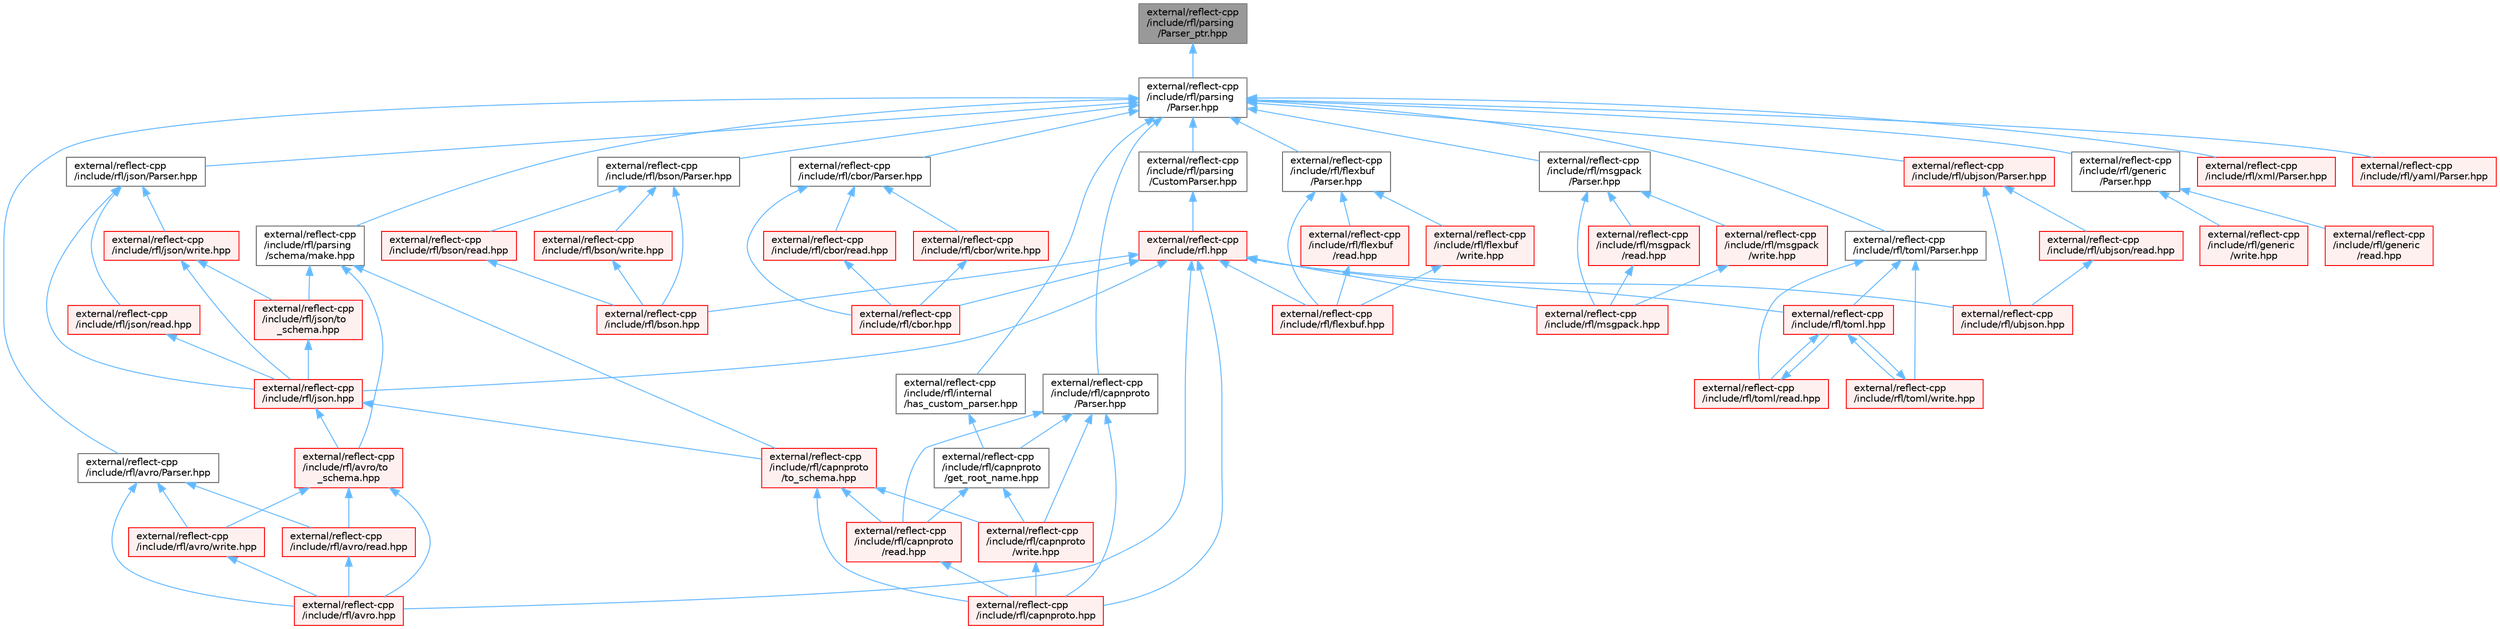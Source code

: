 digraph "external/reflect-cpp/include/rfl/parsing/Parser_ptr.hpp"
{
 // LATEX_PDF_SIZE
  bgcolor="transparent";
  edge [fontname=Helvetica,fontsize=10,labelfontname=Helvetica,labelfontsize=10];
  node [fontname=Helvetica,fontsize=10,shape=box,height=0.2,width=0.4];
  Node1 [id="Node000001",label="external/reflect-cpp\l/include/rfl/parsing\l/Parser_ptr.hpp",height=0.2,width=0.4,color="gray40", fillcolor="grey60", style="filled", fontcolor="black",tooltip=" "];
  Node1 -> Node2 [id="edge1_Node000001_Node000002",dir="back",color="steelblue1",style="solid",tooltip=" "];
  Node2 [id="Node000002",label="external/reflect-cpp\l/include/rfl/parsing\l/Parser.hpp",height=0.2,width=0.4,color="grey40", fillcolor="white", style="filled",URL="$parsing_2_parser_8hpp.html",tooltip=" "];
  Node2 -> Node3 [id="edge2_Node000002_Node000003",dir="back",color="steelblue1",style="solid",tooltip=" "];
  Node3 [id="Node000003",label="external/reflect-cpp\l/include/rfl/avro/Parser.hpp",height=0.2,width=0.4,color="grey40", fillcolor="white", style="filled",URL="$avro_2_parser_8hpp.html",tooltip=" "];
  Node3 -> Node4 [id="edge3_Node000003_Node000004",dir="back",color="steelblue1",style="solid",tooltip=" "];
  Node4 [id="Node000004",label="external/reflect-cpp\l/include/rfl/avro.hpp",height=0.2,width=0.4,color="red", fillcolor="#FFF0F0", style="filled",URL="$avro_8hpp.html",tooltip=" "];
  Node3 -> Node58 [id="edge4_Node000003_Node000058",dir="back",color="steelblue1",style="solid",tooltip=" "];
  Node58 [id="Node000058",label="external/reflect-cpp\l/include/rfl/avro/read.hpp",height=0.2,width=0.4,color="red", fillcolor="#FFF0F0", style="filled",URL="$avro_2read_8hpp.html",tooltip=" "];
  Node58 -> Node4 [id="edge5_Node000058_Node000004",dir="back",color="steelblue1",style="solid",tooltip=" "];
  Node3 -> Node60 [id="edge6_Node000003_Node000060",dir="back",color="steelblue1",style="solid",tooltip=" "];
  Node60 [id="Node000060",label="external/reflect-cpp\l/include/rfl/avro/write.hpp",height=0.2,width=0.4,color="red", fillcolor="#FFF0F0", style="filled",URL="$avro_2write_8hpp.html",tooltip=" "];
  Node60 -> Node4 [id="edge7_Node000060_Node000004",dir="back",color="steelblue1",style="solid",tooltip=" "];
  Node2 -> Node62 [id="edge8_Node000002_Node000062",dir="back",color="steelblue1",style="solid",tooltip=" "];
  Node62 [id="Node000062",label="external/reflect-cpp\l/include/rfl/bson/Parser.hpp",height=0.2,width=0.4,color="grey40", fillcolor="white", style="filled",URL="$bson_2_parser_8hpp.html",tooltip=" "];
  Node62 -> Node63 [id="edge9_Node000062_Node000063",dir="back",color="steelblue1",style="solid",tooltip=" "];
  Node63 [id="Node000063",label="external/reflect-cpp\l/include/rfl/bson.hpp",height=0.2,width=0.4,color="red", fillcolor="#FFF0F0", style="filled",URL="$bson_8hpp.html",tooltip=" "];
  Node62 -> Node103 [id="edge10_Node000062_Node000103",dir="back",color="steelblue1",style="solid",tooltip=" "];
  Node103 [id="Node000103",label="external/reflect-cpp\l/include/rfl/bson/read.hpp",height=0.2,width=0.4,color="red", fillcolor="#FFF0F0", style="filled",URL="$bson_2read_8hpp.html",tooltip=" "];
  Node103 -> Node63 [id="edge11_Node000103_Node000063",dir="back",color="steelblue1",style="solid",tooltip=" "];
  Node62 -> Node105 [id="edge12_Node000062_Node000105",dir="back",color="steelblue1",style="solid",tooltip=" "];
  Node105 [id="Node000105",label="external/reflect-cpp\l/include/rfl/bson/write.hpp",height=0.2,width=0.4,color="red", fillcolor="#FFF0F0", style="filled",URL="$bson_2write_8hpp.html",tooltip=" "];
  Node105 -> Node63 [id="edge13_Node000105_Node000063",dir="back",color="steelblue1",style="solid",tooltip=" "];
  Node2 -> Node107 [id="edge14_Node000002_Node000107",dir="back",color="steelblue1",style="solid",tooltip=" "];
  Node107 [id="Node000107",label="external/reflect-cpp\l/include/rfl/capnproto\l/Parser.hpp",height=0.2,width=0.4,color="grey40", fillcolor="white", style="filled",URL="$capnproto_2_parser_8hpp.html",tooltip=" "];
  Node107 -> Node108 [id="edge15_Node000107_Node000108",dir="back",color="steelblue1",style="solid",tooltip=" "];
  Node108 [id="Node000108",label="external/reflect-cpp\l/include/rfl/capnproto.hpp",height=0.2,width=0.4,color="red", fillcolor="#FFF0F0", style="filled",URL="$capnproto_8hpp.html",tooltip=" "];
  Node107 -> Node155 [id="edge16_Node000107_Node000155",dir="back",color="steelblue1",style="solid",tooltip=" "];
  Node155 [id="Node000155",label="external/reflect-cpp\l/include/rfl/capnproto\l/get_root_name.hpp",height=0.2,width=0.4,color="grey40", fillcolor="white", style="filled",URL="$get__root__name_8hpp.html",tooltip=" "];
  Node155 -> Node156 [id="edge17_Node000155_Node000156",dir="back",color="steelblue1",style="solid",tooltip=" "];
  Node156 [id="Node000156",label="external/reflect-cpp\l/include/rfl/capnproto\l/read.hpp",height=0.2,width=0.4,color="red", fillcolor="#FFF0F0", style="filled",URL="$capnproto_2read_8hpp.html",tooltip=" "];
  Node156 -> Node108 [id="edge18_Node000156_Node000108",dir="back",color="steelblue1",style="solid",tooltip=" "];
  Node155 -> Node158 [id="edge19_Node000155_Node000158",dir="back",color="steelblue1",style="solid",tooltip=" "];
  Node158 [id="Node000158",label="external/reflect-cpp\l/include/rfl/capnproto\l/write.hpp",height=0.2,width=0.4,color="red", fillcolor="#FFF0F0", style="filled",URL="$capnproto_2write_8hpp.html",tooltip=" "];
  Node158 -> Node108 [id="edge20_Node000158_Node000108",dir="back",color="steelblue1",style="solid",tooltip=" "];
  Node107 -> Node156 [id="edge21_Node000107_Node000156",dir="back",color="steelblue1",style="solid",tooltip=" "];
  Node107 -> Node158 [id="edge22_Node000107_Node000158",dir="back",color="steelblue1",style="solid",tooltip=" "];
  Node2 -> Node160 [id="edge23_Node000002_Node000160",dir="back",color="steelblue1",style="solid",tooltip=" "];
  Node160 [id="Node000160",label="external/reflect-cpp\l/include/rfl/cbor/Parser.hpp",height=0.2,width=0.4,color="grey40", fillcolor="white", style="filled",URL="$cbor_2_parser_8hpp.html",tooltip=" "];
  Node160 -> Node161 [id="edge24_Node000160_Node000161",dir="back",color="steelblue1",style="solid",tooltip=" "];
  Node161 [id="Node000161",label="external/reflect-cpp\l/include/rfl/cbor.hpp",height=0.2,width=0.4,color="red", fillcolor="#FFF0F0", style="filled",URL="$cbor_8hpp.html",tooltip=" "];
  Node160 -> Node202 [id="edge25_Node000160_Node000202",dir="back",color="steelblue1",style="solid",tooltip=" "];
  Node202 [id="Node000202",label="external/reflect-cpp\l/include/rfl/cbor/read.hpp",height=0.2,width=0.4,color="red", fillcolor="#FFF0F0", style="filled",URL="$cbor_2read_8hpp.html",tooltip=" "];
  Node202 -> Node161 [id="edge26_Node000202_Node000161",dir="back",color="steelblue1",style="solid",tooltip=" "];
  Node160 -> Node204 [id="edge27_Node000160_Node000204",dir="back",color="steelblue1",style="solid",tooltip=" "];
  Node204 [id="Node000204",label="external/reflect-cpp\l/include/rfl/cbor/write.hpp",height=0.2,width=0.4,color="red", fillcolor="#FFF0F0", style="filled",URL="$cbor_2write_8hpp.html",tooltip=" "];
  Node204 -> Node161 [id="edge28_Node000204_Node000161",dir="back",color="steelblue1",style="solid",tooltip=" "];
  Node2 -> Node206 [id="edge29_Node000002_Node000206",dir="back",color="steelblue1",style="solid",tooltip=" "];
  Node206 [id="Node000206",label="external/reflect-cpp\l/include/rfl/flexbuf\l/Parser.hpp",height=0.2,width=0.4,color="grey40", fillcolor="white", style="filled",URL="$flexbuf_2_parser_8hpp.html",tooltip=" "];
  Node206 -> Node207 [id="edge30_Node000206_Node000207",dir="back",color="steelblue1",style="solid",tooltip=" "];
  Node207 [id="Node000207",label="external/reflect-cpp\l/include/rfl/flexbuf.hpp",height=0.2,width=0.4,color="red", fillcolor="#FFF0F0", style="filled",URL="$flexbuf_8hpp.html",tooltip=" "];
  Node206 -> Node247 [id="edge31_Node000206_Node000247",dir="back",color="steelblue1",style="solid",tooltip=" "];
  Node247 [id="Node000247",label="external/reflect-cpp\l/include/rfl/flexbuf\l/read.hpp",height=0.2,width=0.4,color="red", fillcolor="#FFF0F0", style="filled",URL="$flexbuf_2read_8hpp.html",tooltip=" "];
  Node247 -> Node207 [id="edge32_Node000247_Node000207",dir="back",color="steelblue1",style="solid",tooltip=" "];
  Node206 -> Node249 [id="edge33_Node000206_Node000249",dir="back",color="steelblue1",style="solid",tooltip=" "];
  Node249 [id="Node000249",label="external/reflect-cpp\l/include/rfl/flexbuf\l/write.hpp",height=0.2,width=0.4,color="red", fillcolor="#FFF0F0", style="filled",URL="$flexbuf_2write_8hpp.html",tooltip=" "];
  Node249 -> Node207 [id="edge34_Node000249_Node000207",dir="back",color="steelblue1",style="solid",tooltip=" "];
  Node2 -> Node251 [id="edge35_Node000002_Node000251",dir="back",color="steelblue1",style="solid",tooltip=" "];
  Node251 [id="Node000251",label="external/reflect-cpp\l/include/rfl/generic\l/Parser.hpp",height=0.2,width=0.4,color="grey40", fillcolor="white", style="filled",URL="$generic_2_parser_8hpp.html",tooltip=" "];
  Node251 -> Node252 [id="edge36_Node000251_Node000252",dir="back",color="steelblue1",style="solid",tooltip=" "];
  Node252 [id="Node000252",label="external/reflect-cpp\l/include/rfl/generic\l/read.hpp",height=0.2,width=0.4,color="red", fillcolor="#FFF0F0", style="filled",URL="$generic_2read_8hpp.html",tooltip=" "];
  Node251 -> Node688 [id="edge37_Node000251_Node000688",dir="back",color="steelblue1",style="solid",tooltip=" "];
  Node688 [id="Node000688",label="external/reflect-cpp\l/include/rfl/generic\l/write.hpp",height=0.2,width=0.4,color="red", fillcolor="#FFF0F0", style="filled",URL="$generic_2write_8hpp.html",tooltip=" "];
  Node2 -> Node690 [id="edge38_Node000002_Node000690",dir="back",color="steelblue1",style="solid",tooltip=" "];
  Node690 [id="Node000690",label="external/reflect-cpp\l/include/rfl/internal\l/has_custom_parser.hpp",height=0.2,width=0.4,color="grey40", fillcolor="white", style="filled",URL="$has__custom__parser_8hpp.html",tooltip=" "];
  Node690 -> Node155 [id="edge39_Node000690_Node000155",dir="back",color="steelblue1",style="solid",tooltip=" "];
  Node2 -> Node691 [id="edge40_Node000002_Node000691",dir="back",color="steelblue1",style="solid",tooltip=" "];
  Node691 [id="Node000691",label="external/reflect-cpp\l/include/rfl/json/Parser.hpp",height=0.2,width=0.4,color="grey40", fillcolor="white", style="filled",URL="$json_2_parser_8hpp.html",tooltip=" "];
  Node691 -> Node255 [id="edge41_Node000691_Node000255",dir="back",color="steelblue1",style="solid",tooltip=" "];
  Node255 [id="Node000255",label="external/reflect-cpp\l/include/rfl/json.hpp",height=0.2,width=0.4,color="red", fillcolor="#FFF0F0", style="filled",URL="$reflect-cpp_2include_2rfl_2json_8hpp.html",tooltip=" "];
  Node255 -> Node259 [id="edge42_Node000255_Node000259",dir="back",color="steelblue1",style="solid",tooltip=" "];
  Node259 [id="Node000259",label="external/reflect-cpp\l/include/rfl/avro/to\l_schema.hpp",height=0.2,width=0.4,color="red", fillcolor="#FFF0F0", style="filled",URL="$avro_2to__schema_8hpp.html",tooltip=" "];
  Node259 -> Node4 [id="edge43_Node000259_Node000004",dir="back",color="steelblue1",style="solid",tooltip=" "];
  Node259 -> Node58 [id="edge44_Node000259_Node000058",dir="back",color="steelblue1",style="solid",tooltip=" "];
  Node259 -> Node60 [id="edge45_Node000259_Node000060",dir="back",color="steelblue1",style="solid",tooltip=" "];
  Node255 -> Node262 [id="edge46_Node000255_Node000262",dir="back",color="steelblue1",style="solid",tooltip=" "];
  Node262 [id="Node000262",label="external/reflect-cpp\l/include/rfl/capnproto\l/to_schema.hpp",height=0.2,width=0.4,color="red", fillcolor="#FFF0F0", style="filled",URL="$capnproto_2to__schema_8hpp.html",tooltip=" "];
  Node262 -> Node108 [id="edge47_Node000262_Node000108",dir="back",color="steelblue1",style="solid",tooltip=" "];
  Node262 -> Node156 [id="edge48_Node000262_Node000156",dir="back",color="steelblue1",style="solid",tooltip=" "];
  Node262 -> Node158 [id="edge49_Node000262_Node000158",dir="back",color="steelblue1",style="solid",tooltip=" "];
  Node691 -> Node692 [id="edge50_Node000691_Node000692",dir="back",color="steelblue1",style="solid",tooltip=" "];
  Node692 [id="Node000692",label="external/reflect-cpp\l/include/rfl/json/read.hpp",height=0.2,width=0.4,color="red", fillcolor="#FFF0F0", style="filled",URL="$json_2read_8hpp.html",tooltip=" "];
  Node692 -> Node255 [id="edge51_Node000692_Node000255",dir="back",color="steelblue1",style="solid",tooltip=" "];
  Node691 -> Node694 [id="edge52_Node000691_Node000694",dir="back",color="steelblue1",style="solid",tooltip=" "];
  Node694 [id="Node000694",label="external/reflect-cpp\l/include/rfl/json/write.hpp",height=0.2,width=0.4,color="red", fillcolor="#FFF0F0", style="filled",URL="$json_2write_8hpp.html",tooltip=" "];
  Node694 -> Node255 [id="edge53_Node000694_Node000255",dir="back",color="steelblue1",style="solid",tooltip=" "];
  Node694 -> Node696 [id="edge54_Node000694_Node000696",dir="back",color="steelblue1",style="solid",tooltip=" "];
  Node696 [id="Node000696",label="external/reflect-cpp\l/include/rfl/json/to\l_schema.hpp",height=0.2,width=0.4,color="red", fillcolor="#FFF0F0", style="filled",URL="$json_2to__schema_8hpp.html",tooltip=" "];
  Node696 -> Node255 [id="edge55_Node000696_Node000255",dir="back",color="steelblue1",style="solid",tooltip=" "];
  Node2 -> Node699 [id="edge56_Node000002_Node000699",dir="back",color="steelblue1",style="solid",tooltip=" "];
  Node699 [id="Node000699",label="external/reflect-cpp\l/include/rfl/msgpack\l/Parser.hpp",height=0.2,width=0.4,color="grey40", fillcolor="white", style="filled",URL="$msgpack_2_parser_8hpp.html",tooltip=" "];
  Node699 -> Node472 [id="edge57_Node000699_Node000472",dir="back",color="steelblue1",style="solid",tooltip=" "];
  Node472 [id="Node000472",label="external/reflect-cpp\l/include/rfl/msgpack.hpp",height=0.2,width=0.4,color="red", fillcolor="#FFF0F0", style="filled",URL="$msgpack_8hpp.html",tooltip=" "];
  Node699 -> Node700 [id="edge58_Node000699_Node000700",dir="back",color="steelblue1",style="solid",tooltip=" "];
  Node700 [id="Node000700",label="external/reflect-cpp\l/include/rfl/msgpack\l/read.hpp",height=0.2,width=0.4,color="red", fillcolor="#FFF0F0", style="filled",URL="$msgpack_2read_8hpp.html",tooltip=" "];
  Node700 -> Node472 [id="edge59_Node000700_Node000472",dir="back",color="steelblue1",style="solid",tooltip=" "];
  Node699 -> Node702 [id="edge60_Node000699_Node000702",dir="back",color="steelblue1",style="solid",tooltip=" "];
  Node702 [id="Node000702",label="external/reflect-cpp\l/include/rfl/msgpack\l/write.hpp",height=0.2,width=0.4,color="red", fillcolor="#FFF0F0", style="filled",URL="$msgpack_2write_8hpp.html",tooltip=" "];
  Node702 -> Node472 [id="edge61_Node000702_Node000472",dir="back",color="steelblue1",style="solid",tooltip=" "];
  Node2 -> Node704 [id="edge62_Node000002_Node000704",dir="back",color="steelblue1",style="solid",tooltip=" "];
  Node704 [id="Node000704",label="external/reflect-cpp\l/include/rfl/parsing\l/CustomParser.hpp",height=0.2,width=0.4,color="grey40", fillcolor="white", style="filled",URL="$_custom_parser_8hpp.html",tooltip=" "];
  Node704 -> Node254 [id="edge63_Node000704_Node000254",dir="back",color="steelblue1",style="solid",tooltip=" "];
  Node254 [id="Node000254",label="external/reflect-cpp\l/include/rfl.hpp",height=0.2,width=0.4,color="red", fillcolor="#FFF0F0", style="filled",URL="$rfl_8hpp.html",tooltip=" "];
  Node254 -> Node4 [id="edge64_Node000254_Node000004",dir="back",color="steelblue1",style="solid",tooltip=" "];
  Node254 -> Node63 [id="edge65_Node000254_Node000063",dir="back",color="steelblue1",style="solid",tooltip=" "];
  Node254 -> Node108 [id="edge66_Node000254_Node000108",dir="back",color="steelblue1",style="solid",tooltip=" "];
  Node254 -> Node161 [id="edge67_Node000254_Node000161",dir="back",color="steelblue1",style="solid",tooltip=" "];
  Node254 -> Node207 [id="edge68_Node000254_Node000207",dir="back",color="steelblue1",style="solid",tooltip=" "];
  Node254 -> Node255 [id="edge69_Node000254_Node000255",dir="back",color="steelblue1",style="solid",tooltip=" "];
  Node254 -> Node472 [id="edge70_Node000254_Node000472",dir="back",color="steelblue1",style="solid",tooltip=" "];
  Node254 -> Node515 [id="edge71_Node000254_Node000515",dir="back",color="steelblue1",style="solid",tooltip=" "];
  Node515 [id="Node000515",label="external/reflect-cpp\l/include/rfl/toml.hpp",height=0.2,width=0.4,color="red", fillcolor="#FFF0F0", style="filled",URL="$toml_8hpp.html",tooltip=" "];
  Node515 -> Node518 [id="edge72_Node000515_Node000518",dir="back",color="steelblue1",style="solid",tooltip=" "];
  Node518 [id="Node000518",label="external/reflect-cpp\l/include/rfl/toml/read.hpp",height=0.2,width=0.4,color="red", fillcolor="#FFF0F0", style="filled",URL="$toml_2read_8hpp.html",tooltip=" "];
  Node518 -> Node515 [id="edge73_Node000518_Node000515",dir="back",color="steelblue1",style="solid",tooltip=" "];
  Node515 -> Node520 [id="edge74_Node000515_Node000520",dir="back",color="steelblue1",style="solid",tooltip=" "];
  Node520 [id="Node000520",label="external/reflect-cpp\l/include/rfl/toml/write.hpp",height=0.2,width=0.4,color="red", fillcolor="#FFF0F0", style="filled",URL="$toml_2write_8hpp.html",tooltip=" "];
  Node520 -> Node515 [id="edge75_Node000520_Node000515",dir="back",color="steelblue1",style="solid",tooltip=" "];
  Node254 -> Node562 [id="edge76_Node000254_Node000562",dir="back",color="steelblue1",style="solid",tooltip=" "];
  Node562 [id="Node000562",label="external/reflect-cpp\l/include/rfl/ubjson.hpp",height=0.2,width=0.4,color="red", fillcolor="#FFF0F0", style="filled",URL="$ubjson_8hpp.html",tooltip=" "];
  Node2 -> Node705 [id="edge77_Node000002_Node000705",dir="back",color="steelblue1",style="solid",tooltip=" "];
  Node705 [id="Node000705",label="external/reflect-cpp\l/include/rfl/parsing\l/schema/make.hpp",height=0.2,width=0.4,color="grey40", fillcolor="white", style="filled",URL="$make_8hpp.html",tooltip=" "];
  Node705 -> Node259 [id="edge78_Node000705_Node000259",dir="back",color="steelblue1",style="solid",tooltip=" "];
  Node705 -> Node262 [id="edge79_Node000705_Node000262",dir="back",color="steelblue1",style="solid",tooltip=" "];
  Node705 -> Node696 [id="edge80_Node000705_Node000696",dir="back",color="steelblue1",style="solid",tooltip=" "];
  Node2 -> Node517 [id="edge81_Node000002_Node000517",dir="back",color="steelblue1",style="solid",tooltip=" "];
  Node517 [id="Node000517",label="external/reflect-cpp\l/include/rfl/toml/Parser.hpp",height=0.2,width=0.4,color="grey40", fillcolor="white", style="filled",URL="$toml_2_parser_8hpp.html",tooltip=" "];
  Node517 -> Node515 [id="edge82_Node000517_Node000515",dir="back",color="steelblue1",style="solid",tooltip=" "];
  Node517 -> Node518 [id="edge83_Node000517_Node000518",dir="back",color="steelblue1",style="solid",tooltip=" "];
  Node517 -> Node520 [id="edge84_Node000517_Node000520",dir="back",color="steelblue1",style="solid",tooltip=" "];
  Node2 -> Node706 [id="edge85_Node000002_Node000706",dir="back",color="steelblue1",style="solid",tooltip=" "];
  Node706 [id="Node000706",label="external/reflect-cpp\l/include/rfl/ubjson/Parser.hpp",height=0.2,width=0.4,color="red", fillcolor="#FFF0F0", style="filled",URL="$ubjson_2_parser_8hpp.html",tooltip=" "];
  Node706 -> Node562 [id="edge86_Node000706_Node000562",dir="back",color="steelblue1",style="solid",tooltip=" "];
  Node706 -> Node707 [id="edge87_Node000706_Node000707",dir="back",color="steelblue1",style="solid",tooltip=" "];
  Node707 [id="Node000707",label="external/reflect-cpp\l/include/rfl/ubjson/read.hpp",height=0.2,width=0.4,color="red", fillcolor="#FFF0F0", style="filled",URL="$ubjson_2read_8hpp.html",tooltip=" "];
  Node707 -> Node562 [id="edge88_Node000707_Node000562",dir="back",color="steelblue1",style="solid",tooltip=" "];
  Node2 -> Node711 [id="edge89_Node000002_Node000711",dir="back",color="steelblue1",style="solid",tooltip=" "];
  Node711 [id="Node000711",label="external/reflect-cpp\l/include/rfl/xml/Parser.hpp",height=0.2,width=0.4,color="red", fillcolor="#FFF0F0", style="filled",URL="$xml_2_parser_8hpp.html",tooltip=" "];
  Node2 -> Node716 [id="edge90_Node000002_Node000716",dir="back",color="steelblue1",style="solid",tooltip=" "];
  Node716 [id="Node000716",label="external/reflect-cpp\l/include/rfl/yaml/Parser.hpp",height=0.2,width=0.4,color="red", fillcolor="#FFF0F0", style="filled",URL="$yaml_2_parser_8hpp.html",tooltip=" "];
}

